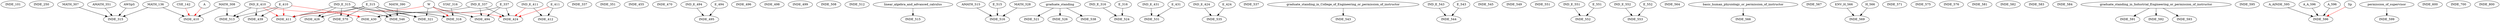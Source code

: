 digraph G {
    INDE_101;
    INDE_250;
    edge [color=black];
    MATH_136 -> INDE_315;
    MATH_307 -> INDE_315;
    AMATH_351 -> INDE_315;
    AWSpS -> INDE_315;
    edge [color=black];
    IND_E_315 -> INDE_316;
    E_315 -> INDE_316;
    STAT_316 -> INDE_316;
    edge [color=red];
    W -> INDE_316;
    edge [color=black];
    IND_E_315 -> INDE_321;
    E_315 -> INDE_321;
    W -> INDE_321;
    INDE_337;
    INDE_351;
    edge [color=black];
    MATH_136 -> INDE_410;
    MATH_308 -> INDE_410;
    edge [color=red];
    CSE_142 -> INDE_410;
    A -> INDE_410;
    edge [color=black];
    IND_E_315 -> INDE_411;
    E_315 -> INDE_411;
    edge [color=red];
    IND_E_410 -> INDE_411;
    E_410 -> INDE_411;
    W -> INDE_411;
    edge [color=black];
    IND_E_411 -> INDE_412;
    E_411 -> INDE_412;
    edge [color=black];
    IND_E_337 -> INDE_424;
    E_337 -> INDE_424;
    edge [color=red];
    IND_E_411 -> INDE_424;
    E_411 -> INDE_424;
    W -> INDE_424;
    edge [color=black];
    IND_E_315 -> INDE_426;
    E_315 -> INDE_426;
    edge [color=black];
    IND_E_337 -> INDE_430;
    E_337 -> INDE_430;
    edge [color=red];
    IND_E_410 -> INDE_430;
    E_410 -> INDE_430;
    edge [color=black];
    IND_E_410 -> INDE_439;
    E_410 -> INDE_439;
    INDE_455;
    INDE_470;
    edge [color=black];
    IND_E_337 -> INDE_494;
    E_337 -> INDE_494;
    W -> INDE_494;
    edge [color=black];
    IND_E_494 -> INDE_495;
    E_494 -> INDE_495;
    INDE_496;
    INDE_498;
    INDE_499;
    INDE_508;
    INDE_512;
    edge [color=black];
    IND_E_410 -> INDE_513;
    E_410 -> INDE_513;
    MATH_308 -> INDE_513;
    edge [color=black];
    linear_algebra_and_advanced_calculus -> INDE_515;
    edge [color=black];
    AMATH_515 -> INDE_516;
    E_515 -> INDE_516;
    MATH_328 -> INDE_516;
    edge [color=black];
    graduate_standing -> INDE_521;
    edge [color=black];
    IND_E_316 -> INDE_524;
    E_316 -> INDE_524;
    edge [color=black];
    graduate_standing -> INDE_526;
    edge [color=black];
    IND_E_431 -> INDE_531;
    E_431 -> INDE_531;
    edge [color=black];
    IND_E_424 -> INDE_535;
    E_424 -> INDE_535;
    INDE_537;
    edge [color=black];
    graduate_standing -> INDE_538;
    edge [color=black];
    graduate_standing_in_College_of_Engineering_or_permission_of_instructor -> INDE_543;
    edge [color=black];
    IND_E_543 -> INDE_544;
    E_543 -> INDE_544;
    INDE_545;
    edge [color=black];
    IND_E_315 -> INDE_546;
    E_315 -> INDE_546;
    MATH_390 -> INDE_546;
    INDE_549;
    INDE_551;
    edge [color=black];
    IND_E_551 -> INDE_552;
    E_551 -> INDE_552;
    edge [color=black];
    IND_E_552 -> INDE_553;
    E_552 -> INDE_553;
    INDE_564;
    edge [color=black];
    basic_human_physiology_or_permission_of_instructor -> INDE_566;
    INDE_567;
    edge [color=black];
    ENV_H_566 -> INDE_569;
    H_566 -> INDE_569;
    edge [color=black];
    IND_E_315 -> INDE_570;
    E_315 -> INDE_570;
    INDE_571;
    INDE_575;
    INDE_576;
    INDE_581;
    INDE_582;
    INDE_583;
    INDE_584;
    edge [color=black];
    graduate_standing_in_Industrial_Engineering_or_permission_of_instructor -> INDE_591;
    edge [color=black];
    graduate_standing_in_Industrial_Engineering_or_permission_of_instructor -> INDE_592;
    edge [color=black];
    graduate_standing_in_Industrial_Engineering_or_permission_of_instructor -> INDE_593;
    INDE_595;
    edge [color=black];
    A_AINDE_595 -> INDE_596;
    A_A_596 -> INDE_596;
    A_596 -> INDE_596;
    edge [color=red];
    Sp -> INDE_596;
    edge [color=black];
    permission_of_supervisor -> INDE_599;
    INDE_600;
    INDE_700;
    INDE_800;
}
